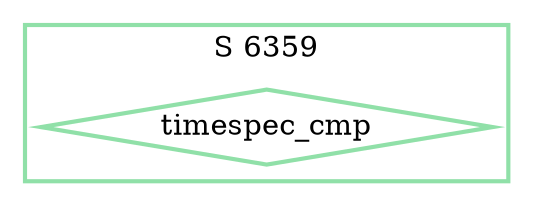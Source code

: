 digraph G {
  ratio=0.500000;
  "UV timespec_cmp (6359)" [shape=diamond, label="timespec_cmp",
                            color="#90E0A8", style=bold];
  
  subgraph cluster_6359 { label="S 6359";
    color="#90E0A8";
    style=bold;
    "UV timespec_cmp (6359)"; };
  
  
  }